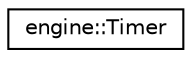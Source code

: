 digraph "Graphical Class Hierarchy"
{
  edge [fontname="Helvetica",fontsize="10",labelfontname="Helvetica",labelfontsize="10"];
  node [fontname="Helvetica",fontsize="10",shape=record];
  rankdir="LR";
  Node1 [label="engine::Timer",height=0.2,width=0.4,color="black", fillcolor="white", style="filled",URL="$classengine_1_1_timer.html"];
}
